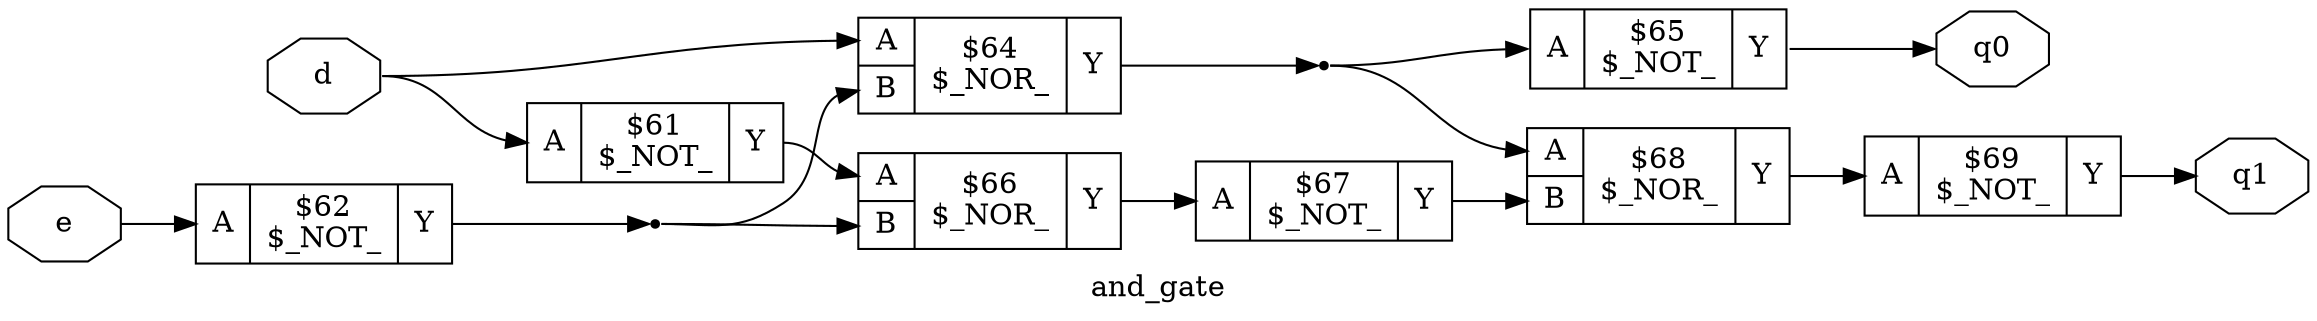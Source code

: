digraph "and_gate" {
label="and_gate";
rankdir="LR";
remincross=true;
n7 [ shape=octagon, label="d", color="black", fontcolor="black" ];
n8 [ shape=octagon, label="e", color="black", fontcolor="black" ];
n9 [ shape=octagon, label="q0", color="black", fontcolor="black" ];
n10 [ shape=octagon, label="q1", color="black", fontcolor="black" ];
c13 [ shape=record, label="{{<p11> A}|$61\n$_NOT_|{<p12> Y}}" ];
c14 [ shape=record, label="{{<p11> A}|$62\n$_NOT_|{<p12> Y}}" ];
c16 [ shape=record, label="{{<p11> A|<p15> B}|$64\n$_NOR_|{<p12> Y}}" ];
c17 [ shape=record, label="{{<p11> A}|$65\n$_NOT_|{<p12> Y}}" ];
c18 [ shape=record, label="{{<p11> A|<p15> B}|$66\n$_NOR_|{<p12> Y}}" ];
c19 [ shape=record, label="{{<p11> A}|$67\n$_NOT_|{<p12> Y}}" ];
c20 [ shape=record, label="{{<p11> A|<p15> B}|$68\n$_NOR_|{<p12> Y}}" ];
c21 [ shape=record, label="{{<p11> A}|$69\n$_NOT_|{<p12> Y}}" ];
c18:p12:e -> c19:p11:w [color="black", label=""];
c21:p12:e -> n10:w [color="black", label=""];
c19:p12:e -> c20:p15:w [color="black", label=""];
c20:p12:e -> c21:p11:w [color="black", label=""];
c13:p12:e -> c18:p11:w [color="black", label=""];
n5 [ shape=point ];
c14:p12:e -> n5:w [color="black", label=""];
n5:e -> c16:p15:w [color="black", label=""];
n5:e -> c18:p15:w [color="black", label=""];
n6 [ shape=point ];
c16:p12:e -> n6:w [color="black", label=""];
n6:e -> c17:p11:w [color="black", label=""];
n6:e -> c20:p11:w [color="black", label=""];
n7:e -> c13:p11:w [color="black", label=""];
n7:e -> c16:p11:w [color="black", label=""];
n8:e -> c14:p11:w [color="black", label=""];
c17:p12:e -> n9:w [color="black", label=""];
}
